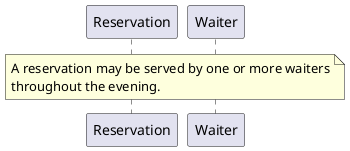 @startuml

'========================
' Classes for Reservations
'========================
abstract class Reservation {
  - reservationNumber : int
  - date : Date
  - time : Time
  - numberOfPeople : int
  - guestName : String
  - phoneNumber : String
  + confirmReservation() : void
  + cancelReservation() : void
}

class IndividualReservation {
  - seatingPreference : String " (inside or patio)"
  - smokingPreference : String " (smoking or nonsmoking)"
  + chooseSeating() : void
}
IndividualReservation --|> Reservation

class BanquetReservation {
  - groupName : String
  - methodOfPayment : String
  + arrangeBanquet() : void
}
BanquetReservation --|> Reservation

'========================
' Table Class
'========================
class Table {
  - tableNumber : int
  - description : String "e.g., 'located by the North window'"
  - capacity : int "2, 4 or 6 persons"
  + assignReservation(reservation: Reservation) : void
}

'========================
' Order / ReservationOrder Class
'========================
' This class represents the order of a menu item for a reservation at a given time.
class Order {
  - orderTime : Time
  + addMenuItem(menuItem: MenuItem) : void
  + removeMenuItem(menuItem: MenuItem) : void
}

' Each Reservation can have multiple Orders.
Reservation "1" *-- "0..*" Order : contains
Order --> MenuItem : orders >

'========================
' Menu & MenuItem Classes
'========================
class MenuItem {
  - menuItemNumber : int
  - itemDescription : String
  - itemPrepTime : int "in minutes"
  - type : String "appetizer, entree, dessert or beverage"
  + getPrice(timeOfDay: String) : double
}

'========================
' FoodItem Class
'========================
class FoodItem {
  - foodItemNumber : int
  - name : String "e.g., chicken, mushrooms, etc."
}

' A many-to-many relationship: MenuItem uses many FoodItems and a FoodItem
' can be used in many MenuItems.
MenuItem "0..*" -- "0..*" FoodItem : utilizes

'========================
' Person and Employee Hierarchy
'========================
class Person {
  - name : String
  - dateOfBirth : Date
  - driversLicenseNumber : String
  + updateDetails() : void
}

class Manager {
  + manageStaff() : void
}
Manager --|> Person

class MaitreD {
  + manageWaitStaff() : void
}
MaitreD --|> Person

class Waiter {
  + takeOrder(order: Order) : void
}
Waiter --|> Person

class Bartender {
  + serveDrink() : void
}
Bartender --|> Person

class Chef {
  + prepareDish(menuItem: MenuItem) : void
}
Chef --|> Person

class Cook {
  + cookDish(menuItem: MenuItem) : void
}
Cook --|> Person

class BusPerson {
  + clearTable(table: Table) : void
}
BusPerson --|> Person

class Dishwasher {
  + washDishes() : void
}
Dishwasher --|> Person

'========================
' Organizational Relationships among Staff
'========================
' Several restaurant managers report to Romano.
' A manager manages the Maitre'd and the Chefs.
Manager "1" o-- "0..*" MaitreD : supervises
Manager "1" o-- "0..*" Chef : supervises

' The Maitre'd is responsible for managing Waiters, Bartenders and BusPersons.
MaitreD "1" o-- "0..*" Waiter : manages
MaitreD "1" o-- "0..*" Bartender : manages
MaitreD "1" o-- "0..*" BusPerson : manages

' The Chefs are responsible for managing Cooks and Dishwashers.
Chef "1" o-- "0..*" Cook : manages
Chef "1" o-- "0..*" Dishwasher : manages

'========================
' Waiter to Reservation Association
'========================
' A Waiter can be assigned to many Reservations.
Waiter "1" -- "0..*" Reservation : serves

@startuml_note
Note over Reservation, Waiter : A reservation may be served by one or more waiters\nthroughout the evening.
@enduml_note

@enduml